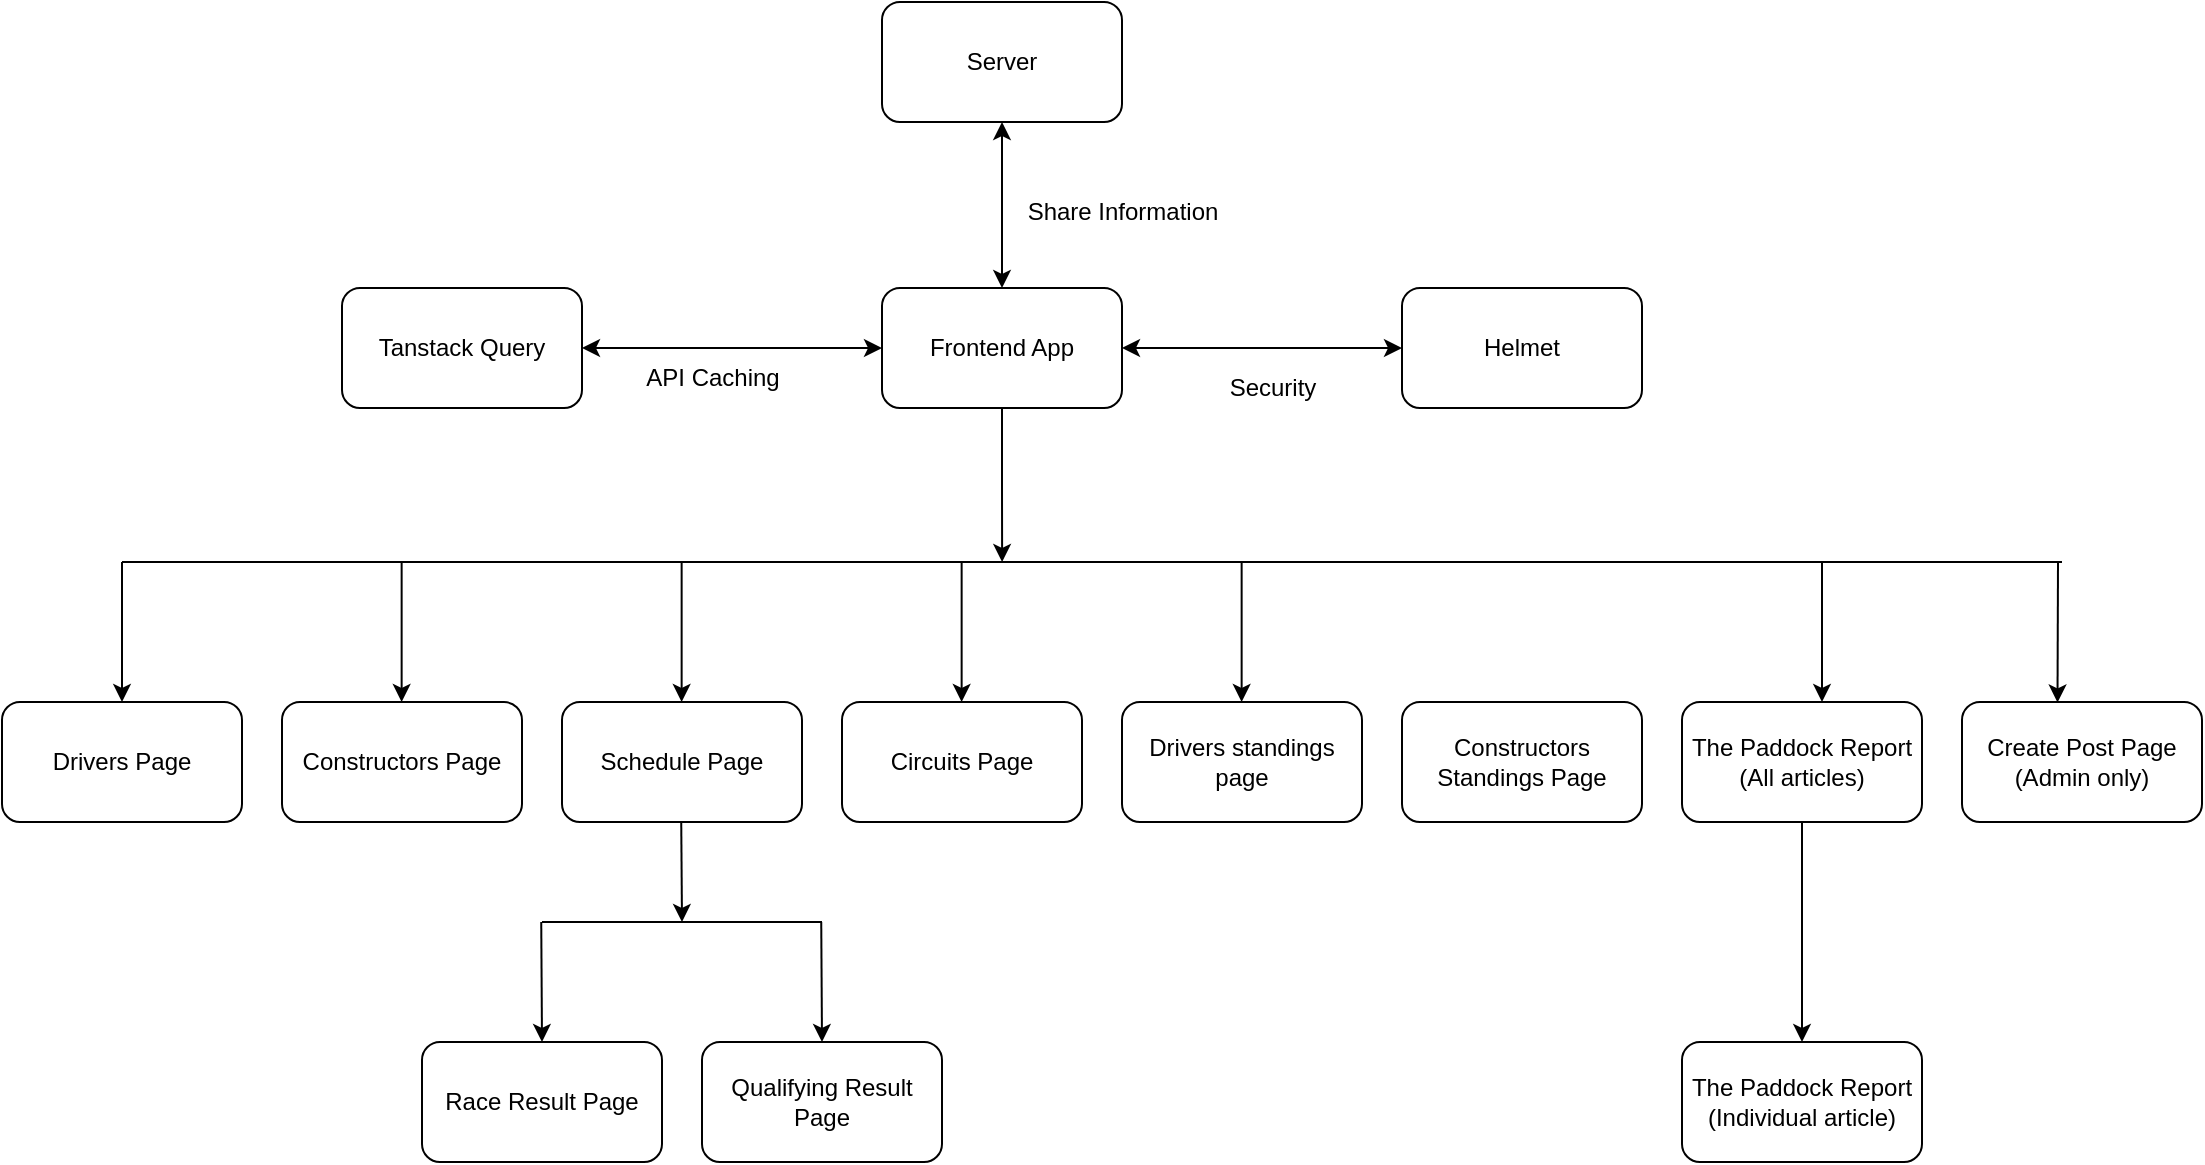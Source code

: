 <mxfile version="24.8.4">
  <diagram name="Page-1" id="Ul4QLSELA3oetRPxN4gZ">
    <mxGraphModel dx="2195" dy="1872" grid="1" gridSize="10" guides="1" tooltips="1" connect="1" arrows="1" fold="1" page="1" pageScale="1" pageWidth="850" pageHeight="1100" math="0" shadow="0">
      <root>
        <mxCell id="0" />
        <mxCell id="1" parent="0" />
        <mxCell id="y7V5Y_ggKCS5LMDnVgq6-15" style="edgeStyle=orthogonalEdgeStyle;rounded=0;orthogonalLoop=1;jettySize=auto;html=1;exitX=0.5;exitY=1;exitDx=0;exitDy=0;" parent="1" source="y7V5Y_ggKCS5LMDnVgq6-1" edge="1">
          <mxGeometry relative="1" as="geometry">
            <mxPoint x="430.059" y="260" as="targetPoint" />
          </mxGeometry>
        </mxCell>
        <mxCell id="y7V5Y_ggKCS5LMDnVgq6-1" value="Frontend App" style="rounded=1;whiteSpace=wrap;html=1;" parent="1" vertex="1">
          <mxGeometry x="370" y="123" width="120" height="60" as="geometry" />
        </mxCell>
        <mxCell id="y7V5Y_ggKCS5LMDnVgq6-2" value="Server" style="rounded=1;whiteSpace=wrap;html=1;" parent="1" vertex="1">
          <mxGeometry x="370" y="-20" width="120" height="60" as="geometry" />
        </mxCell>
        <mxCell id="y7V5Y_ggKCS5LMDnVgq6-3" value="" style="endArrow=classic;startArrow=classic;html=1;rounded=0;entryX=0.5;entryY=1;entryDx=0;entryDy=0;exitX=0.5;exitY=0;exitDx=0;exitDy=0;" parent="1" source="y7V5Y_ggKCS5LMDnVgq6-1" target="y7V5Y_ggKCS5LMDnVgq6-2" edge="1">
          <mxGeometry width="50" height="50" relative="1" as="geometry">
            <mxPoint x="400" y="290" as="sourcePoint" />
            <mxPoint x="450" y="240" as="targetPoint" />
          </mxGeometry>
        </mxCell>
        <mxCell id="y7V5Y_ggKCS5LMDnVgq6-4" value="Share Information" style="text;html=1;align=center;verticalAlign=middle;resizable=0;points=[];autosize=1;strokeColor=none;fillColor=none;" parent="1" vertex="1">
          <mxGeometry x="430" y="70" width="120" height="30" as="geometry" />
        </mxCell>
        <mxCell id="y7V5Y_ggKCS5LMDnVgq6-5" value="Drivers Page" style="rounded=1;whiteSpace=wrap;html=1;" parent="1" vertex="1">
          <mxGeometry x="-70" y="330" width="120" height="60" as="geometry" />
        </mxCell>
        <mxCell id="y7V5Y_ggKCS5LMDnVgq6-6" value="Constructors Page" style="rounded=1;whiteSpace=wrap;html=1;" parent="1" vertex="1">
          <mxGeometry x="70" y="330" width="120" height="60" as="geometry" />
        </mxCell>
        <mxCell id="y7V5Y_ggKCS5LMDnVgq6-7" value="Schedule Page" style="rounded=1;whiteSpace=wrap;html=1;" parent="1" vertex="1">
          <mxGeometry x="210" y="330" width="120" height="60" as="geometry" />
        </mxCell>
        <mxCell id="y7V5Y_ggKCS5LMDnVgq6-8" value="Circuits Page" style="rounded=1;whiteSpace=wrap;html=1;" parent="1" vertex="1">
          <mxGeometry x="350" y="330" width="120" height="60" as="geometry" />
        </mxCell>
        <mxCell id="y7V5Y_ggKCS5LMDnVgq6-9" value="Drivers standings page" style="rounded=1;whiteSpace=wrap;html=1;" parent="1" vertex="1">
          <mxGeometry x="490" y="330" width="120" height="60" as="geometry" />
        </mxCell>
        <mxCell id="y7V5Y_ggKCS5LMDnVgq6-10" value="Constructors Standings Page" style="rounded=1;whiteSpace=wrap;html=1;" parent="1" vertex="1">
          <mxGeometry x="630" y="330" width="120" height="60" as="geometry" />
        </mxCell>
        <mxCell id="y7V5Y_ggKCS5LMDnVgq6-31" style="edgeStyle=orthogonalEdgeStyle;rounded=0;orthogonalLoop=1;jettySize=auto;html=1;exitX=0.5;exitY=1;exitDx=0;exitDy=0;" parent="1" source="y7V5Y_ggKCS5LMDnVgq6-11" target="y7V5Y_ggKCS5LMDnVgq6-26" edge="1">
          <mxGeometry relative="1" as="geometry" />
        </mxCell>
        <mxCell id="y7V5Y_ggKCS5LMDnVgq6-11" value="The Paddock Report (All articles)" style="rounded=1;whiteSpace=wrap;html=1;" parent="1" vertex="1">
          <mxGeometry x="770" y="330" width="120" height="60" as="geometry" />
        </mxCell>
        <mxCell id="y7V5Y_ggKCS5LMDnVgq6-12" value="Race Result Page" style="rounded=1;whiteSpace=wrap;html=1;" parent="1" vertex="1">
          <mxGeometry x="140" y="500" width="120" height="60" as="geometry" />
        </mxCell>
        <mxCell id="y7V5Y_ggKCS5LMDnVgq6-13" value="Qualifying Result Page" style="rounded=1;whiteSpace=wrap;html=1;" parent="1" vertex="1">
          <mxGeometry x="280" y="500" width="120" height="60" as="geometry" />
        </mxCell>
        <mxCell id="y7V5Y_ggKCS5LMDnVgq6-14" value="" style="endArrow=none;html=1;rounded=0;" parent="1" edge="1">
          <mxGeometry width="50" height="50" relative="1" as="geometry">
            <mxPoint x="-10" y="260" as="sourcePoint" />
            <mxPoint x="960" y="260" as="targetPoint" />
          </mxGeometry>
        </mxCell>
        <mxCell id="y7V5Y_ggKCS5LMDnVgq6-16" value="" style="endArrow=classic;html=1;rounded=0;entryX=0.5;entryY=0;entryDx=0;entryDy=0;" parent="1" target="y7V5Y_ggKCS5LMDnVgq6-5" edge="1">
          <mxGeometry width="50" height="50" relative="1" as="geometry">
            <mxPoint x="-10" y="260" as="sourcePoint" />
            <mxPoint x="550" y="250" as="targetPoint" />
          </mxGeometry>
        </mxCell>
        <mxCell id="y7V5Y_ggKCS5LMDnVgq6-17" value="" style="endArrow=classic;html=1;rounded=0;entryX=0.5;entryY=0;entryDx=0;entryDy=0;" parent="1" edge="1">
          <mxGeometry width="50" height="50" relative="1" as="geometry">
            <mxPoint x="129.82" y="260" as="sourcePoint" />
            <mxPoint x="129.82" y="330" as="targetPoint" />
          </mxGeometry>
        </mxCell>
        <mxCell id="y7V5Y_ggKCS5LMDnVgq6-18" value="" style="endArrow=classic;html=1;rounded=0;entryX=0.5;entryY=0;entryDx=0;entryDy=0;" parent="1" edge="1">
          <mxGeometry width="50" height="50" relative="1" as="geometry">
            <mxPoint x="269.82" y="260" as="sourcePoint" />
            <mxPoint x="269.82" y="330" as="targetPoint" />
          </mxGeometry>
        </mxCell>
        <mxCell id="y7V5Y_ggKCS5LMDnVgq6-19" value="" style="endArrow=classic;html=1;rounded=0;entryX=0.5;entryY=0;entryDx=0;entryDy=0;" parent="1" edge="1">
          <mxGeometry width="50" height="50" relative="1" as="geometry">
            <mxPoint x="409.82" y="260" as="sourcePoint" />
            <mxPoint x="409.82" y="330" as="targetPoint" />
          </mxGeometry>
        </mxCell>
        <mxCell id="y7V5Y_ggKCS5LMDnVgq6-20" value="" style="endArrow=classic;html=1;rounded=0;entryX=0.5;entryY=0;entryDx=0;entryDy=0;" parent="1" edge="1">
          <mxGeometry width="50" height="50" relative="1" as="geometry">
            <mxPoint x="549.82" y="260" as="sourcePoint" />
            <mxPoint x="549.82" y="330" as="targetPoint" />
          </mxGeometry>
        </mxCell>
        <mxCell id="y7V5Y_ggKCS5LMDnVgq6-21" value="" style="endArrow=classic;html=1;rounded=0;entryX=0.5;entryY=0;entryDx=0;entryDy=0;" parent="1" edge="1">
          <mxGeometry width="50" height="50" relative="1" as="geometry">
            <mxPoint x="840" y="260" as="sourcePoint" />
            <mxPoint x="840" y="330" as="targetPoint" />
          </mxGeometry>
        </mxCell>
        <mxCell id="y7V5Y_ggKCS5LMDnVgq6-22" value="" style="endArrow=none;html=1;rounded=0;" parent="1" edge="1">
          <mxGeometry width="50" height="50" relative="1" as="geometry">
            <mxPoint x="200" y="440" as="sourcePoint" />
            <mxPoint x="340" y="440" as="targetPoint" />
          </mxGeometry>
        </mxCell>
        <mxCell id="y7V5Y_ggKCS5LMDnVgq6-23" value="" style="endArrow=classic;html=1;rounded=0;" parent="1" edge="1">
          <mxGeometry width="50" height="50" relative="1" as="geometry">
            <mxPoint x="269.62" y="390" as="sourcePoint" />
            <mxPoint x="270" y="440" as="targetPoint" />
          </mxGeometry>
        </mxCell>
        <mxCell id="y7V5Y_ggKCS5LMDnVgq6-24" value="" style="endArrow=classic;html=1;rounded=0;" parent="1" edge="1">
          <mxGeometry width="50" height="50" relative="1" as="geometry">
            <mxPoint x="199.62" y="440" as="sourcePoint" />
            <mxPoint x="200" y="500" as="targetPoint" />
          </mxGeometry>
        </mxCell>
        <mxCell id="y7V5Y_ggKCS5LMDnVgq6-25" value="" style="endArrow=classic;html=1;rounded=0;" parent="1" edge="1">
          <mxGeometry width="50" height="50" relative="1" as="geometry">
            <mxPoint x="339.62" y="440" as="sourcePoint" />
            <mxPoint x="340" y="500" as="targetPoint" />
          </mxGeometry>
        </mxCell>
        <mxCell id="y7V5Y_ggKCS5LMDnVgq6-26" value="The Paddock Report (Individual article)" style="rounded=1;whiteSpace=wrap;html=1;" parent="1" vertex="1">
          <mxGeometry x="770" y="500" width="120" height="60" as="geometry" />
        </mxCell>
        <mxCell id="y7V5Y_ggKCS5LMDnVgq6-32" value="Tanstack Query" style="rounded=1;whiteSpace=wrap;html=1;" parent="1" vertex="1">
          <mxGeometry x="100" y="123" width="120" height="60" as="geometry" />
        </mxCell>
        <mxCell id="y7V5Y_ggKCS5LMDnVgq6-33" value="" style="endArrow=classic;startArrow=classic;html=1;rounded=0;exitX=1;exitY=0.5;exitDx=0;exitDy=0;entryX=0;entryY=0.5;entryDx=0;entryDy=0;" parent="1" source="y7V5Y_ggKCS5LMDnVgq6-32" target="y7V5Y_ggKCS5LMDnVgq6-1" edge="1">
          <mxGeometry width="50" height="50" relative="1" as="geometry">
            <mxPoint x="310" y="300" as="sourcePoint" />
            <mxPoint x="360" y="250" as="targetPoint" />
          </mxGeometry>
        </mxCell>
        <mxCell id="y7V5Y_ggKCS5LMDnVgq6-34" value="Helmet" style="rounded=1;whiteSpace=wrap;html=1;" parent="1" vertex="1">
          <mxGeometry x="630" y="123" width="120" height="60" as="geometry" />
        </mxCell>
        <mxCell id="y7V5Y_ggKCS5LMDnVgq6-35" value="" style="endArrow=classic;startArrow=classic;html=1;rounded=0;exitX=0;exitY=0.5;exitDx=0;exitDy=0;entryX=1;entryY=0.5;entryDx=0;entryDy=0;" parent="1" source="y7V5Y_ggKCS5LMDnVgq6-34" target="y7V5Y_ggKCS5LMDnVgq6-1" edge="1">
          <mxGeometry width="50" height="50" relative="1" as="geometry">
            <mxPoint x="310" y="300" as="sourcePoint" />
            <mxPoint x="360" y="250" as="targetPoint" />
          </mxGeometry>
        </mxCell>
        <mxCell id="y7V5Y_ggKCS5LMDnVgq6-36" value="API Caching" style="text;html=1;align=center;verticalAlign=middle;resizable=0;points=[];autosize=1;strokeColor=none;fillColor=none;" parent="1" vertex="1">
          <mxGeometry x="240" y="153" width="90" height="30" as="geometry" />
        </mxCell>
        <mxCell id="y7V5Y_ggKCS5LMDnVgq6-37" value="Security" style="text;html=1;align=center;verticalAlign=middle;resizable=0;points=[];autosize=1;strokeColor=none;fillColor=none;" parent="1" vertex="1">
          <mxGeometry x="530" y="158" width="70" height="30" as="geometry" />
        </mxCell>
        <mxCell id="6YFsOGWiGaLN7Jz5ZUwh-2" value="Create Post Page&lt;br&gt;(Admin only)" style="rounded=1;whiteSpace=wrap;html=1;" vertex="1" parent="1">
          <mxGeometry x="910" y="330" width="120" height="60" as="geometry" />
        </mxCell>
        <mxCell id="6YFsOGWiGaLN7Jz5ZUwh-3" value="" style="endArrow=classic;html=1;rounded=0;entryX=0.398;entryY=0.004;entryDx=0;entryDy=0;entryPerimeter=0;" edge="1" parent="1" target="6YFsOGWiGaLN7Jz5ZUwh-2">
          <mxGeometry width="50" height="50" relative="1" as="geometry">
            <mxPoint x="958" y="260" as="sourcePoint" />
            <mxPoint x="850" y="340" as="targetPoint" />
          </mxGeometry>
        </mxCell>
      </root>
    </mxGraphModel>
  </diagram>
</mxfile>
